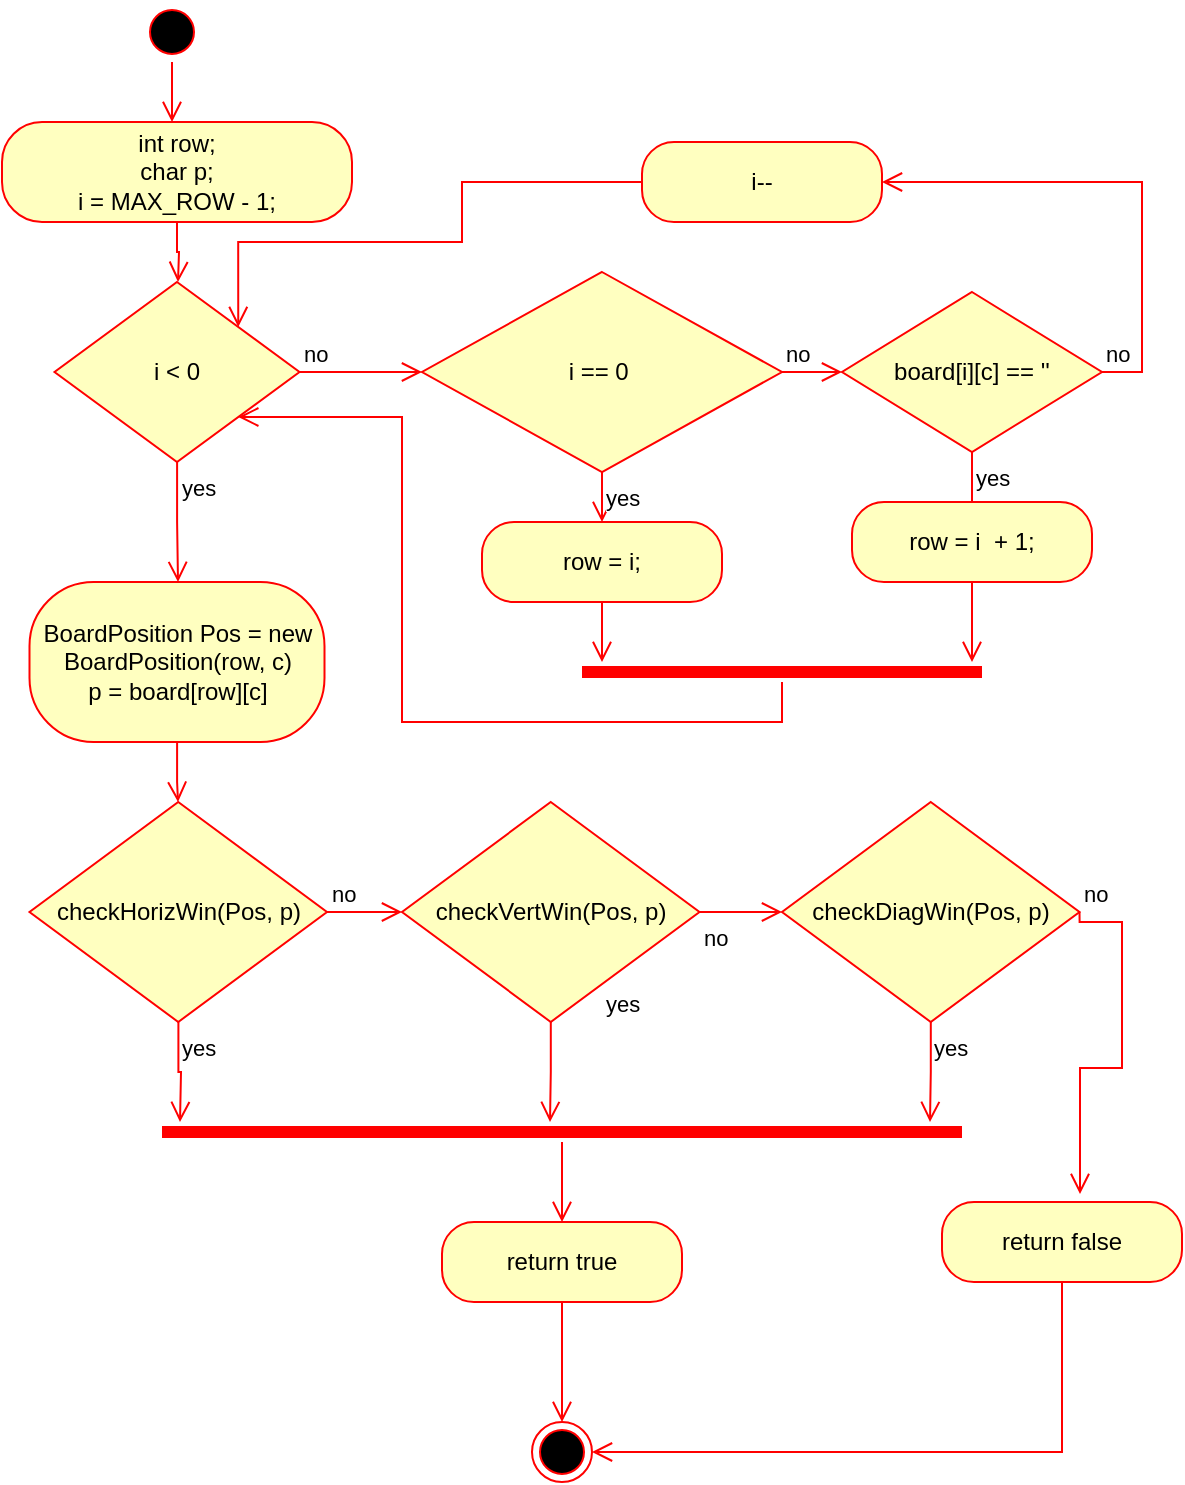 <mxfile version="16.5.6" type="device"><diagram id="4MCqGUDYiuQpB5fH-_0m" name="Page-1"><mxGraphModel dx="780" dy="1112" grid="1" gridSize="10" guides="1" tooltips="1" connect="1" arrows="1" fold="1" page="1" pageScale="1" pageWidth="850" pageHeight="1100" math="0" shadow="0"><root><mxCell id="0"/><mxCell id="1" parent="0"/><mxCell id="qLNQyUWpda94CMKDMh6l-1" value="" style="ellipse;html=1;shape=startState;fillColor=#000000;strokeColor=#ff0000;" parent="1" vertex="1"><mxGeometry x="320" y="160" width="30" height="30" as="geometry"/></mxCell><mxCell id="qLNQyUWpda94CMKDMh6l-2" value="" style="edgeStyle=orthogonalEdgeStyle;html=1;verticalAlign=bottom;endArrow=open;endSize=8;strokeColor=#ff0000;rounded=0;" parent="1" source="qLNQyUWpda94CMKDMh6l-1" edge="1"><mxGeometry relative="1" as="geometry"><mxPoint x="335" y="220" as="targetPoint"/></mxGeometry></mxCell><mxCell id="qLNQyUWpda94CMKDMh6l-4" value="int row;&lt;br&gt;char p;&lt;br&gt;i = MAX_ROW - 1;" style="rounded=1;whiteSpace=wrap;html=1;arcSize=40;fontColor=#000000;fillColor=#ffffc0;strokeColor=#ff0000;" parent="1" vertex="1"><mxGeometry x="250" y="220" width="175" height="50" as="geometry"/></mxCell><mxCell id="qLNQyUWpda94CMKDMh6l-5" value="" style="edgeStyle=orthogonalEdgeStyle;html=1;verticalAlign=bottom;endArrow=open;endSize=8;strokeColor=#ff0000;rounded=0;" parent="1" source="qLNQyUWpda94CMKDMh6l-4" edge="1"><mxGeometry relative="1" as="geometry"><mxPoint x="338" y="300" as="targetPoint"/></mxGeometry></mxCell><mxCell id="qLNQyUWpda94CMKDMh6l-12" value="i &amp;lt; 0" style="rhombus;whiteSpace=wrap;html=1;fillColor=#ffffc0;strokeColor=#ff0000;" parent="1" vertex="1"><mxGeometry x="276.25" y="300" width="122.5" height="90" as="geometry"/></mxCell><mxCell id="qLNQyUWpda94CMKDMh6l-13" value="no" style="edgeStyle=orthogonalEdgeStyle;html=1;align=left;verticalAlign=bottom;endArrow=open;endSize=8;strokeColor=#ff0000;rounded=0;" parent="1" source="qLNQyUWpda94CMKDMh6l-12" edge="1"><mxGeometry x="-1" relative="1" as="geometry"><mxPoint x="460" y="345" as="targetPoint"/></mxGeometry></mxCell><mxCell id="qLNQyUWpda94CMKDMh6l-14" value="yes" style="edgeStyle=orthogonalEdgeStyle;html=1;align=left;verticalAlign=top;endArrow=open;endSize=8;strokeColor=#ff0000;rounded=0;" parent="1" source="qLNQyUWpda94CMKDMh6l-12" edge="1"><mxGeometry x="-1" relative="1" as="geometry"><mxPoint x="338" y="450" as="targetPoint"/></mxGeometry></mxCell><mxCell id="qLNQyUWpda94CMKDMh6l-15" value="i == 0&amp;nbsp;" style="rhombus;whiteSpace=wrap;html=1;fillColor=#ffffc0;strokeColor=#ff0000;" parent="1" vertex="1"><mxGeometry x="460" y="295" width="180" height="100" as="geometry"/></mxCell><mxCell id="qLNQyUWpda94CMKDMh6l-16" value="no" style="edgeStyle=orthogonalEdgeStyle;html=1;align=left;verticalAlign=bottom;endArrow=open;endSize=8;strokeColor=#ff0000;rounded=0;" parent="1" source="qLNQyUWpda94CMKDMh6l-15" edge="1"><mxGeometry x="-1" relative="1" as="geometry"><mxPoint x="670" y="345" as="targetPoint"/></mxGeometry></mxCell><mxCell id="qLNQyUWpda94CMKDMh6l-17" value="yes" style="edgeStyle=orthogonalEdgeStyle;html=1;align=left;verticalAlign=top;endArrow=open;endSize=8;strokeColor=#ff0000;rounded=0;" parent="1" source="qLNQyUWpda94CMKDMh6l-15" edge="1"><mxGeometry x="-1" relative="1" as="geometry"><mxPoint x="550" y="420" as="targetPoint"/></mxGeometry></mxCell><mxCell id="qLNQyUWpda94CMKDMh6l-18" value="row = i;" style="rounded=1;whiteSpace=wrap;html=1;arcSize=40;fontColor=#000000;fillColor=#ffffc0;strokeColor=#ff0000;" parent="1" vertex="1"><mxGeometry x="490" y="420" width="120" height="40" as="geometry"/></mxCell><mxCell id="qLNQyUWpda94CMKDMh6l-19" value="" style="edgeStyle=orthogonalEdgeStyle;html=1;verticalAlign=bottom;endArrow=open;endSize=8;strokeColor=#ff0000;rounded=0;" parent="1" source="qLNQyUWpda94CMKDMh6l-18" edge="1"><mxGeometry relative="1" as="geometry"><mxPoint x="550" y="490" as="targetPoint"/></mxGeometry></mxCell><mxCell id="qLNQyUWpda94CMKDMh6l-20" value="board[i][c] == ''" style="rhombus;whiteSpace=wrap;html=1;fillColor=#ffffc0;strokeColor=#ff0000;" parent="1" vertex="1"><mxGeometry x="670" y="305" width="130" height="80" as="geometry"/></mxCell><mxCell id="qLNQyUWpda94CMKDMh6l-21" value="no" style="edgeStyle=orthogonalEdgeStyle;html=1;align=left;verticalAlign=bottom;endArrow=open;endSize=8;strokeColor=#ff0000;rounded=0;" parent="1" source="qLNQyUWpda94CMKDMh6l-20" edge="1"><mxGeometry x="-1" relative="1" as="geometry"><mxPoint x="690" y="250" as="targetPoint"/><Array as="points"><mxPoint x="820" y="345"/></Array></mxGeometry></mxCell><mxCell id="qLNQyUWpda94CMKDMh6l-22" value="yes" style="edgeStyle=orthogonalEdgeStyle;html=1;align=left;verticalAlign=top;endArrow=open;endSize=8;strokeColor=#ff0000;rounded=0;" parent="1" source="qLNQyUWpda94CMKDMh6l-20" edge="1"><mxGeometry x="-1" relative="1" as="geometry"><mxPoint x="735" y="430" as="targetPoint"/></mxGeometry></mxCell><mxCell id="qLNQyUWpda94CMKDMh6l-23" value="row = i&amp;nbsp; + 1;" style="rounded=1;whiteSpace=wrap;html=1;arcSize=40;fontColor=#000000;fillColor=#ffffc0;strokeColor=#ff0000;" parent="1" vertex="1"><mxGeometry x="675" y="410" width="120" height="40" as="geometry"/></mxCell><mxCell id="qLNQyUWpda94CMKDMh6l-24" value="" style="edgeStyle=orthogonalEdgeStyle;html=1;verticalAlign=bottom;endArrow=open;endSize=8;strokeColor=#ff0000;rounded=0;" parent="1" source="qLNQyUWpda94CMKDMh6l-23" edge="1"><mxGeometry relative="1" as="geometry"><mxPoint x="735" y="490" as="targetPoint"/></mxGeometry></mxCell><mxCell id="qLNQyUWpda94CMKDMh6l-26" value="i--" style="rounded=1;whiteSpace=wrap;html=1;arcSize=40;fontColor=#000000;fillColor=#ffffc0;strokeColor=#ff0000;" parent="1" vertex="1"><mxGeometry x="570" y="230" width="120" height="40" as="geometry"/></mxCell><mxCell id="qLNQyUWpda94CMKDMh6l-27" value="" style="edgeStyle=orthogonalEdgeStyle;html=1;verticalAlign=bottom;endArrow=open;endSize=8;strokeColor=#ff0000;rounded=0;entryX=1;entryY=0;entryDx=0;entryDy=0;exitX=0;exitY=0.5;exitDx=0;exitDy=0;" parent="1" source="qLNQyUWpda94CMKDMh6l-26" target="qLNQyUWpda94CMKDMh6l-12" edge="1"><mxGeometry relative="1" as="geometry"><mxPoint x="630" y="330" as="targetPoint"/><Array as="points"><mxPoint x="480" y="250"/><mxPoint x="480" y="280"/><mxPoint x="368" y="280"/></Array></mxGeometry></mxCell><mxCell id="qLNQyUWpda94CMKDMh6l-28" value="" style="shape=line;html=1;strokeWidth=6;strokeColor=#ff0000;" parent="1" vertex="1"><mxGeometry x="540" y="490" width="200" height="10" as="geometry"/></mxCell><mxCell id="qLNQyUWpda94CMKDMh6l-29" value="" style="edgeStyle=orthogonalEdgeStyle;html=1;verticalAlign=bottom;endArrow=open;endSize=8;strokeColor=#ff0000;rounded=0;entryX=1;entryY=1;entryDx=0;entryDy=0;" parent="1" source="qLNQyUWpda94CMKDMh6l-28" target="qLNQyUWpda94CMKDMh6l-12" edge="1"><mxGeometry relative="1" as="geometry"><mxPoint x="660" y="560" as="targetPoint"/><Array as="points"><mxPoint x="640" y="520"/><mxPoint x="450" y="520"/><mxPoint x="450" y="368"/></Array></mxGeometry></mxCell><mxCell id="qLNQyUWpda94CMKDMh6l-32" value="BoardPosition Pos = new BoardPosition(row, c)&lt;br&gt;p = board[row][c]" style="rounded=1;whiteSpace=wrap;html=1;arcSize=40;fontColor=#000000;fillColor=#ffffc0;strokeColor=#ff0000;" parent="1" vertex="1"><mxGeometry x="263.75" y="450" width="147.5" height="80" as="geometry"/></mxCell><mxCell id="qLNQyUWpda94CMKDMh6l-33" value="" style="edgeStyle=orthogonalEdgeStyle;html=1;verticalAlign=bottom;endArrow=open;endSize=8;strokeColor=#ff0000;rounded=0;" parent="1" source="qLNQyUWpda94CMKDMh6l-32" edge="1"><mxGeometry relative="1" as="geometry"><mxPoint x="338" y="560" as="targetPoint"/><Array as="points"><mxPoint x="338" y="550"/><mxPoint x="338" y="550"/></Array></mxGeometry></mxCell><mxCell id="qLNQyUWpda94CMKDMh6l-46" value="checkHorizWin(Pos, p)" style="rhombus;whiteSpace=wrap;html=1;fillColor=#ffffc0;strokeColor=#ff0000;" parent="1" vertex="1"><mxGeometry x="263.75" y="560" width="148.75" height="110" as="geometry"/></mxCell><mxCell id="qLNQyUWpda94CMKDMh6l-47" value="no" style="edgeStyle=orthogonalEdgeStyle;html=1;align=left;verticalAlign=bottom;endArrow=open;endSize=8;strokeColor=#ff0000;rounded=0;" parent="1" source="qLNQyUWpda94CMKDMh6l-46" edge="1"><mxGeometry x="-1" relative="1" as="geometry"><mxPoint x="450" y="615" as="targetPoint"/></mxGeometry></mxCell><mxCell id="qLNQyUWpda94CMKDMh6l-48" value="yes" style="edgeStyle=orthogonalEdgeStyle;html=1;align=left;verticalAlign=top;endArrow=open;endSize=8;strokeColor=#ff0000;rounded=0;" parent="1" source="qLNQyUWpda94CMKDMh6l-46" edge="1"><mxGeometry x="-1" relative="1" as="geometry"><mxPoint x="339" y="720" as="targetPoint"/></mxGeometry></mxCell><mxCell id="qLNQyUWpda94CMKDMh6l-53" value="checkVertWin(Pos, p)" style="rhombus;whiteSpace=wrap;html=1;fillColor=#ffffc0;strokeColor=#ff0000;" parent="1" vertex="1"><mxGeometry x="450" y="560" width="148.75" height="110" as="geometry"/></mxCell><mxCell id="qLNQyUWpda94CMKDMh6l-54" value="yes" style="edgeStyle=orthogonalEdgeStyle;html=1;align=left;verticalAlign=bottom;endArrow=open;endSize=8;strokeColor=#ff0000;rounded=0;" parent="1" source="qLNQyUWpda94CMKDMh6l-53" edge="1"><mxGeometry x="-0.999" y="26" relative="1" as="geometry"><mxPoint x="524" y="720" as="targetPoint"/><mxPoint as="offset"/></mxGeometry></mxCell><mxCell id="qLNQyUWpda94CMKDMh6l-55" value="no" style="edgeStyle=orthogonalEdgeStyle;html=1;align=left;verticalAlign=top;endArrow=open;endSize=8;strokeColor=#ff0000;rounded=0;" parent="1" source="qLNQyUWpda94CMKDMh6l-53" edge="1"><mxGeometry x="-1" relative="1" as="geometry"><mxPoint x="640" y="615" as="targetPoint"/></mxGeometry></mxCell><mxCell id="qLNQyUWpda94CMKDMh6l-56" value="checkDiagWin(Pos, p)" style="rhombus;whiteSpace=wrap;html=1;fillColor=#ffffc0;strokeColor=#ff0000;" parent="1" vertex="1"><mxGeometry x="640" y="560" width="148.75" height="110" as="geometry"/></mxCell><mxCell id="qLNQyUWpda94CMKDMh6l-57" value="no" style="edgeStyle=orthogonalEdgeStyle;html=1;align=left;verticalAlign=bottom;endArrow=open;endSize=8;strokeColor=#ff0000;rounded=0;entryX=0.575;entryY=-0.1;entryDx=0;entryDy=0;entryPerimeter=0;exitX=1;exitY=0.5;exitDx=0;exitDy=0;" parent="1" source="qLNQyUWpda94CMKDMh6l-56" target="qLNQyUWpda94CMKDMh6l-64" edge="1"><mxGeometry x="-1" relative="1" as="geometry"><mxPoint x="788.75" y="745" as="targetPoint"/><mxPoint x="800" y="610" as="sourcePoint"/><Array as="points"><mxPoint x="789" y="620"/><mxPoint x="810" y="620"/><mxPoint x="810" y="693"/><mxPoint x="789" y="693"/></Array></mxGeometry></mxCell><mxCell id="qLNQyUWpda94CMKDMh6l-58" value="yes" style="edgeStyle=orthogonalEdgeStyle;html=1;align=left;verticalAlign=top;endArrow=open;endSize=8;strokeColor=#ff0000;rounded=0;" parent="1" source="qLNQyUWpda94CMKDMh6l-56" edge="1"><mxGeometry x="-1" relative="1" as="geometry"><mxPoint x="714" y="720" as="targetPoint"/></mxGeometry></mxCell><mxCell id="qLNQyUWpda94CMKDMh6l-59" value="" style="shape=line;html=1;strokeWidth=6;strokeColor=#ff0000;" parent="1" vertex="1"><mxGeometry x="330" y="720" width="400" height="10" as="geometry"/></mxCell><mxCell id="qLNQyUWpda94CMKDMh6l-60" value="" style="edgeStyle=orthogonalEdgeStyle;html=1;verticalAlign=bottom;endArrow=open;endSize=8;strokeColor=#ff0000;rounded=0;" parent="1" source="qLNQyUWpda94CMKDMh6l-59" edge="1"><mxGeometry relative="1" as="geometry"><mxPoint x="530" y="770" as="targetPoint"/></mxGeometry></mxCell><mxCell id="qLNQyUWpda94CMKDMh6l-61" value="return true" style="rounded=1;whiteSpace=wrap;html=1;arcSize=40;fontColor=#000000;fillColor=#ffffc0;strokeColor=#ff0000;" parent="1" vertex="1"><mxGeometry x="470" y="770" width="120" height="40" as="geometry"/></mxCell><mxCell id="qLNQyUWpda94CMKDMh6l-62" value="" style="edgeStyle=orthogonalEdgeStyle;html=1;verticalAlign=bottom;endArrow=open;endSize=8;strokeColor=#ff0000;rounded=0;" parent="1" source="qLNQyUWpda94CMKDMh6l-61" edge="1"><mxGeometry relative="1" as="geometry"><mxPoint x="530" y="870" as="targetPoint"/></mxGeometry></mxCell><mxCell id="qLNQyUWpda94CMKDMh6l-63" value="" style="ellipse;html=1;shape=endState;fillColor=#000000;strokeColor=#ff0000;" parent="1" vertex="1"><mxGeometry x="515" y="870" width="30" height="30" as="geometry"/></mxCell><mxCell id="qLNQyUWpda94CMKDMh6l-64" value="return false" style="rounded=1;whiteSpace=wrap;html=1;arcSize=40;fontColor=#000000;fillColor=#ffffc0;strokeColor=#ff0000;" parent="1" vertex="1"><mxGeometry x="720" y="760" width="120" height="40" as="geometry"/></mxCell><mxCell id="qLNQyUWpda94CMKDMh6l-65" value="" style="edgeStyle=orthogonalEdgeStyle;html=1;verticalAlign=bottom;endArrow=open;endSize=8;strokeColor=#ff0000;rounded=0;entryX=1;entryY=0.5;entryDx=0;entryDy=0;" parent="1" source="qLNQyUWpda94CMKDMh6l-64" target="qLNQyUWpda94CMKDMh6l-63" edge="1"><mxGeometry relative="1" as="geometry"><mxPoint x="780" y="870" as="targetPoint"/><Array as="points"><mxPoint x="780" y="885"/></Array></mxGeometry></mxCell></root></mxGraphModel></diagram></mxfile>